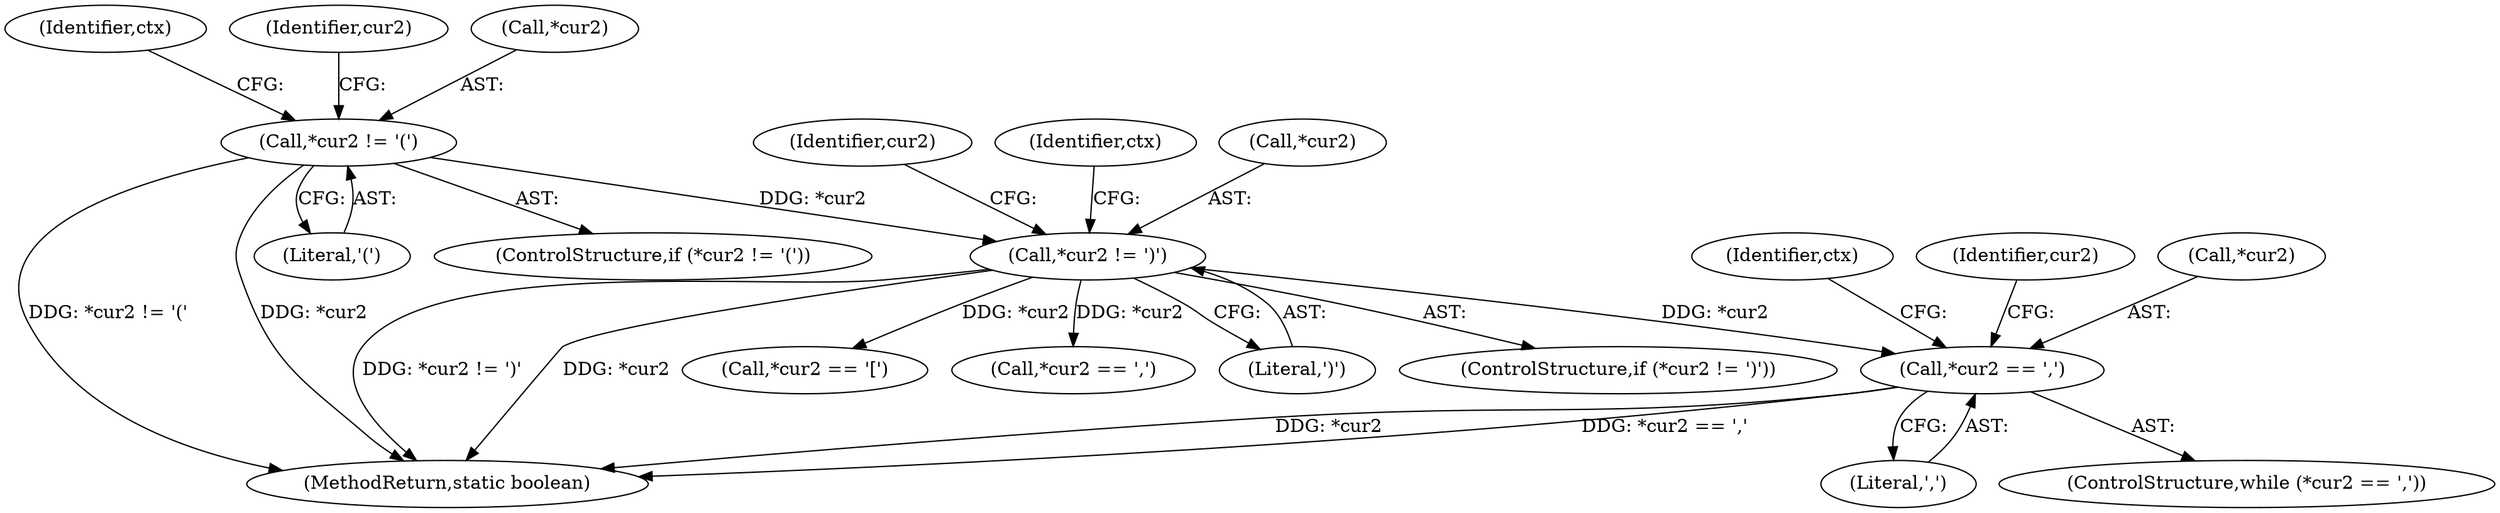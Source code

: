 digraph "0_virglrenderer_e534b51ca3c3cd25f3990589932a9ed711c59b27@pointer" {
"1003284" [label="(Call,*cur2 == ',')"];
"1003187" [label="(Call,*cur2 != ')')"];
"1003155" [label="(Call,*cur2 != '(')"];
"1003158" [label="(Literal,'(')"];
"1003198" [label="(Identifier,cur2)"];
"1003161" [label="(Identifier,ctx)"];
"1003284" [label="(Call,*cur2 == ',')"];
"1003332" [label="(Identifier,ctx)"];
"1003166" [label="(Identifier,cur2)"];
"1003155" [label="(Call,*cur2 != '(')"];
"1003154" [label="(ControlStructure,if (*cur2 != '('))"];
"1003496" [label="(Call,*cur2 == ',')"];
"1003193" [label="(Identifier,ctx)"];
"1003187" [label="(Call,*cur2 != ')')"];
"1003190" [label="(Literal,')')"];
"1003290" [label="(Identifier,cur2)"];
"1003186" [label="(ControlStructure,if (*cur2 != ')'))"];
"1003156" [label="(Call,*cur2)"];
"1004167" [label="(MethodReturn,static boolean)"];
"1003287" [label="(Literal,',')"];
"1003188" [label="(Call,*cur2)"];
"1003283" [label="(ControlStructure,while (*cur2 == ','))"];
"1003610" [label="(Call,*cur2 == '[')"];
"1003285" [label="(Call,*cur2)"];
"1003284" -> "1003283"  [label="AST: "];
"1003284" -> "1003287"  [label="CFG: "];
"1003285" -> "1003284"  [label="AST: "];
"1003287" -> "1003284"  [label="AST: "];
"1003290" -> "1003284"  [label="CFG: "];
"1003332" -> "1003284"  [label="CFG: "];
"1003284" -> "1004167"  [label="DDG: *cur2 == ','"];
"1003284" -> "1004167"  [label="DDG: *cur2"];
"1003187" -> "1003284"  [label="DDG: *cur2"];
"1003187" -> "1003186"  [label="AST: "];
"1003187" -> "1003190"  [label="CFG: "];
"1003188" -> "1003187"  [label="AST: "];
"1003190" -> "1003187"  [label="AST: "];
"1003193" -> "1003187"  [label="CFG: "];
"1003198" -> "1003187"  [label="CFG: "];
"1003187" -> "1004167"  [label="DDG: *cur2 != ')'"];
"1003187" -> "1004167"  [label="DDG: *cur2"];
"1003155" -> "1003187"  [label="DDG: *cur2"];
"1003187" -> "1003496"  [label="DDG: *cur2"];
"1003187" -> "1003610"  [label="DDG: *cur2"];
"1003155" -> "1003154"  [label="AST: "];
"1003155" -> "1003158"  [label="CFG: "];
"1003156" -> "1003155"  [label="AST: "];
"1003158" -> "1003155"  [label="AST: "];
"1003161" -> "1003155"  [label="CFG: "];
"1003166" -> "1003155"  [label="CFG: "];
"1003155" -> "1004167"  [label="DDG: *cur2 != '('"];
"1003155" -> "1004167"  [label="DDG: *cur2"];
}
